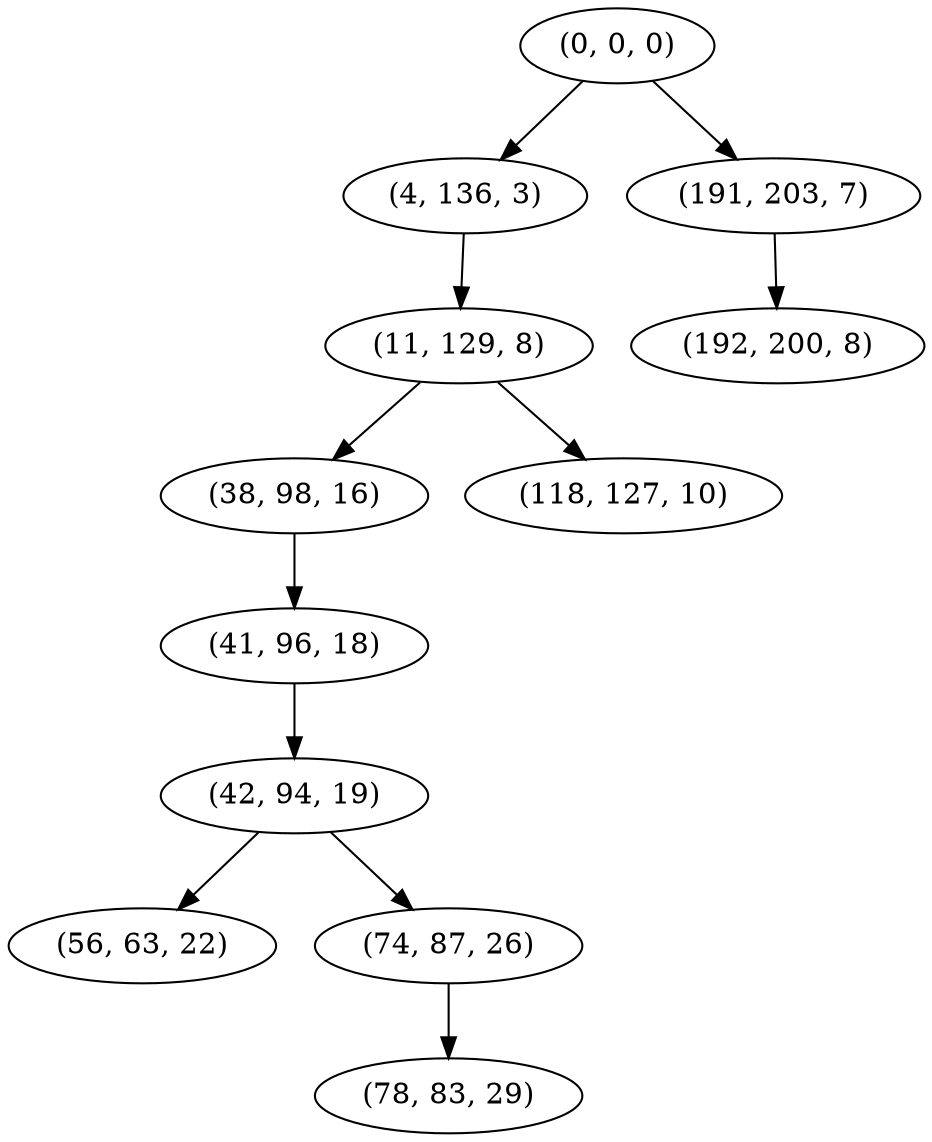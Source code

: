 digraph tree {
    "(0, 0, 0)";
    "(4, 136, 3)";
    "(11, 129, 8)";
    "(38, 98, 16)";
    "(41, 96, 18)";
    "(42, 94, 19)";
    "(56, 63, 22)";
    "(74, 87, 26)";
    "(78, 83, 29)";
    "(118, 127, 10)";
    "(191, 203, 7)";
    "(192, 200, 8)";
    "(0, 0, 0)" -> "(4, 136, 3)";
    "(0, 0, 0)" -> "(191, 203, 7)";
    "(4, 136, 3)" -> "(11, 129, 8)";
    "(11, 129, 8)" -> "(38, 98, 16)";
    "(11, 129, 8)" -> "(118, 127, 10)";
    "(38, 98, 16)" -> "(41, 96, 18)";
    "(41, 96, 18)" -> "(42, 94, 19)";
    "(42, 94, 19)" -> "(56, 63, 22)";
    "(42, 94, 19)" -> "(74, 87, 26)";
    "(74, 87, 26)" -> "(78, 83, 29)";
    "(191, 203, 7)" -> "(192, 200, 8)";
}
